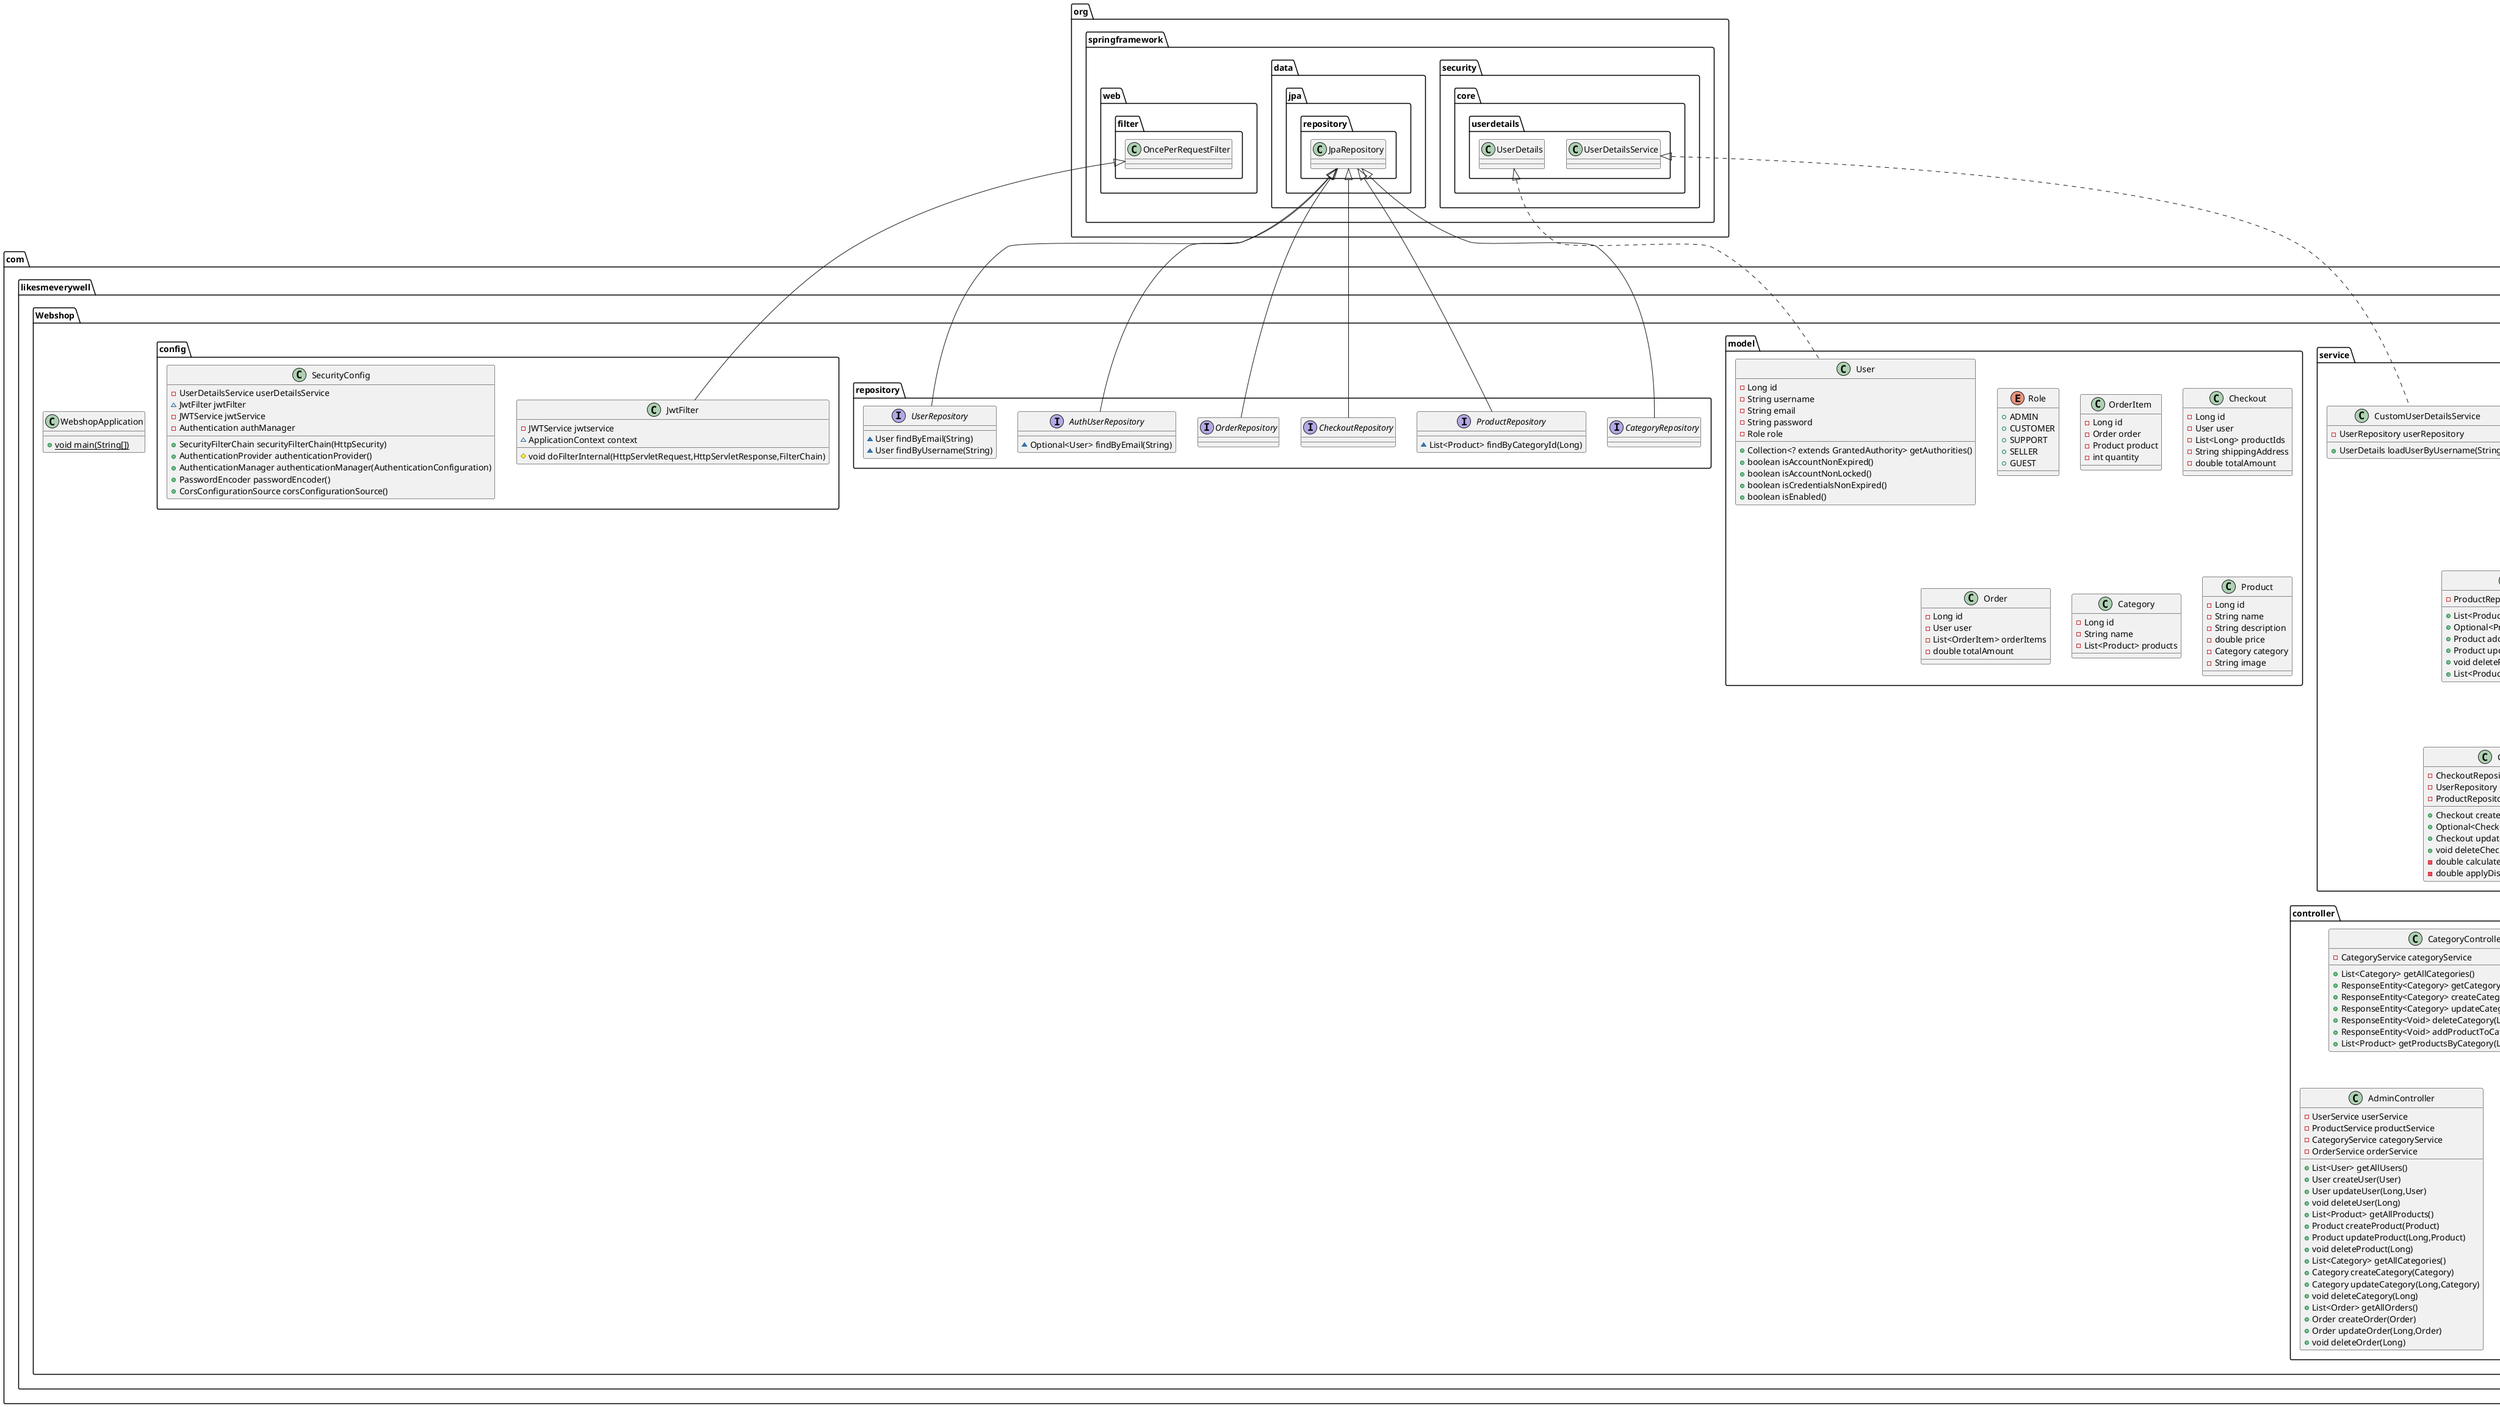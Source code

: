 @startuml
class com.likesmeverywell.Webshop.service.AuthUserService {
- AuthUserRepository authUserRepository
- PasswordEncoder passwordEncoder
~ AuthenticationManager authManager
+ User register(User)
+ Optional<User> findByEmail(String)
+ Optional<User> findById(Long)
+ User updateUser(Long,User)
+ void deleteUser(Long)
}


class com.likesmeverywell.Webshop.service.UserService {
- UserRepository userRepository
- Authentication authManager
- BCryptPasswordEncoder encoder
+ List<User> getAllUsers()
+ Optional<User> getUserById(Long)
+ User createUser(User)
+ User updateUser(Long,User)
+ void deleteUser(Long)
}


enum com.likesmeverywell.Webshop.model.Role {
+  ADMIN
+  CUSTOMER
+  SUPPORT
+  SELLER
+  GUEST
}

interface com.likesmeverywell.Webshop.repository.CategoryRepository {
}
class com.likesmeverywell.Webshop.service.OrderService {
- OrderRepository orderRepository
+ List<Order> getAllOrders()
+ Optional<Order> getOrderById(Long)
+ Order createOrder(Order)
+ Order updateOrder(Long,Order)
+ void deleteOrder(Long)
}


class com.likesmeverywell.Webshop.model.OrderItem {
- Long id
- Order order
- Product product
- int quantity
}

class com.likesmeverywell.Webshop.controller.CategoryController {
- CategoryService categoryService
+ List<Category> getAllCategories()
+ ResponseEntity<Category> getCategoryById(Long)
+ ResponseEntity<Category> createCategory(Category)
+ ResponseEntity<Category> updateCategory(Long,Category)
+ ResponseEntity<Void> deleteCategory(Long)
+ ResponseEntity<Void> addProductToCategory(Long,Long)
+ List<Product> getProductsByCategory(Long)
}


class com.likesmeverywell.Webshop.service.ProductService {
- ProductRepository productRepository
+ List<Product> getAllProducts()
+ Optional<Product> getProductById(Long)
+ Product addProduct(Product)
+ Product updateProduct(Long,Product)
+ void deleteProduct(Long)
+ List<Product> getProductsByCategory(Long)
}


class com.likesmeverywell.Webshop.controller.UserController {
- UserService userService
+ ResponseEntity<List<User>> getAllUsers()
+ ResponseEntity<User> getUserById(Long)
+ ResponseEntity<User> createUser(User)
+ ResponseEntity<User> updateUser(Long,User)
+ ResponseEntity<Void> deleteUser(Long)
}


class com.likesmeverywell.Webshop.controller.OrderController {
- OrderService orderService
+ ResponseEntity<List<Order>> getAllOrders()
+ ResponseEntity<Order> getOrderById(Long)
+ ResponseEntity<Order> createOrder(Order)
+ ResponseEntity<Order> updateOrder(Long,Order)
+ ResponseEntity<Void> deleteOrder(Long)
}


class com.likesmeverywell.Webshop.model.User {
- Long id
- String username
- String email
- String password
- Role role
+ Collection<? extends GrantedAuthority> getAuthorities()
+ boolean isAccountNonExpired()
+ boolean isAccountNonLocked()
+ boolean isCredentialsNonExpired()
+ boolean isEnabled()
}


class com.likesmeverywell.Webshop.controller.AdminController {
- UserService userService
- ProductService productService
- CategoryService categoryService
- OrderService orderService
+ List<User> getAllUsers()
+ User createUser(User)
+ User updateUser(Long,User)
+ void deleteUser(Long)
+ List<Product> getAllProducts()
+ Product createProduct(Product)
+ Product updateProduct(Long,Product)
+ void deleteProduct(Long)
+ List<Category> getAllCategories()
+ Category createCategory(Category)
+ Category updateCategory(Long,Category)
+ void deleteCategory(Long)
+ List<Order> getAllOrders()
+ Order createOrder(Order)
+ Order updateOrder(Long,Order)
+ void deleteOrder(Long)
}


class com.likesmeverywell.Webshop.config.JwtFilter {
- JWTService jwtservice
~ ApplicationContext context
# void doFilterInternal(HttpServletRequest,HttpServletResponse,FilterChain)
}


interface com.likesmeverywell.Webshop.repository.ProductRepository {
~ List<Product> findByCategoryId(Long)
}

class com.likesmeverywell.Webshop.controller.AuthController {
- AuthUserService userService
- AuthenticationManager authenticationManager
- UserDetailsService userDetailsService
~ AuthUserService authUserService
- JWTService jwtService
+ ResponseEntity<User> register(User)
+ ResponseEntity<String> loginUser(User)
+ ResponseEntity<String> logout(HttpServletRequest,HttpServletResponse)
}


interface com.likesmeverywell.Webshop.repository.CheckoutRepository {
}
interface com.likesmeverywell.Webshop.repository.OrderRepository {
}
class com.likesmeverywell.Webshop.WebshopApplication {
+ {static} void main(String[])
}

class com.likesmeverywell.Webshop.service.CategoryService {
- CategoryRepository categoryRepository
- ProductRepository productRepository
+ List<Category> getAllCategories()
+ Optional<Category> getCategoryById(Long)
+ Category addCategory(Category)
+ Category updateCategory(Long,Category)
+ void deleteCategory(Long)
+ void addProductToCategory(Long,Long)
+ List<Product> getProductsByCategory(Long)
}


class com.likesmeverywell.Webshop.model.Checkout {
- Long id
- User user
- List<Long> productIds
- String shippingAddress
- double totalAmount
}

class com.likesmeverywell.Webshop.controller.ProductController {
- ProductService productService
+ List<Product> getAllProducts()
+ ResponseEntity<Product> getProductById(Long)
+ ResponseEntity<Product> createProduct(Product)
+ ResponseEntity<Product> updateProduct(Long,Product)
+ ResponseEntity<Void> deleteProduct(Long)
+ List<Product> getProductsByCategory(Long)
}


class com.likesmeverywell.Webshop.service.JWTService {
- String secretKey
- long refreshExpirationTime
- long expirationTime
+ String generateToken(String)
+ String generateRefreshToken(String)
- SecretKey getKey()
+ boolean validateToken(String,UserDetails)
+ String extractUsername(String)
+ Date extractExpiration(String)
+ T extractClaim(String,Function<Claims,T>)
- Claims extractAllClaims(String)
- Boolean isTokenExpired(String)
}


class com.likesmeverywell.Webshop.model.Order {
- Long id
- User user
- List<OrderItem> orderItems
- double totalAmount
}

class com.likesmeverywell.Webshop.config.SecurityConfig {
- UserDetailsService userDetailsService
~ JwtFilter jwtFilter
- JWTService jwtService
- Authentication authManager
+ SecurityFilterChain securityFilterChain(HttpSecurity)
+ AuthenticationProvider authenticationProvider()
+ AuthenticationManager authenticationManager(AuthenticationConfiguration)
+ PasswordEncoder passwordEncoder()
+ CorsConfigurationSource corsConfigurationSource()
}


class com.likesmeverywell.Webshop.service.CustomUserDetailsService {
- UserRepository userRepository
+ UserDetails loadUserByUsername(String)
}


class com.likesmeverywell.Webshop.service.CheckoutService {
- CheckoutRepository checkoutRepository
- UserRepository userRepository
- ProductRepository productRepository
+ Checkout createCheckout(Checkout)
+ Optional<Checkout> getCheckoutById(Long)
+ Checkout updateCheckout(Long,Checkout)
+ void deleteCheckout(Long)
- double calculateTotalAmount(Checkout)
- double applyDiscounts(double,User)
}


interface com.likesmeverywell.Webshop.repository.AuthUserRepository {
~ Optional<User> findByEmail(String)
}

interface com.likesmeverywell.Webshop.repository.UserRepository {
~ User findByEmail(String)
~ User findByUsername(String)
}

class com.likesmeverywell.Webshop.model.Category {
- Long id
- String name
- List<Product> products
}

class com.likesmeverywell.Webshop.model.Product {
- Long id
- String name
- String description
- double price
- Category category
- String image
}



org.springframework.data.jpa.repository.JpaRepository <|-- com.likesmeverywell.Webshop.repository.CategoryRepository
org.springframework.security.core.userdetails.UserDetails <|.. com.likesmeverywell.Webshop.model.User
org.springframework.web.filter.OncePerRequestFilter <|-- com.likesmeverywell.Webshop.config.JwtFilter
org.springframework.data.jpa.repository.JpaRepository <|-- com.likesmeverywell.Webshop.repository.ProductRepository
org.springframework.data.jpa.repository.JpaRepository <|-- com.likesmeverywell.Webshop.repository.CheckoutRepository
org.springframework.data.jpa.repository.JpaRepository <|-- com.likesmeverywell.Webshop.repository.OrderRepository
org.springframework.security.core.userdetails.UserDetailsService <|.. com.likesmeverywell.Webshop.service.CustomUserDetailsService
org.springframework.data.jpa.repository.JpaRepository <|-- com.likesmeverywell.Webshop.repository.AuthUserRepository
org.springframework.data.jpa.repository.JpaRepository <|-- com.likesmeverywell.Webshop.repository.UserRepository
@enduml